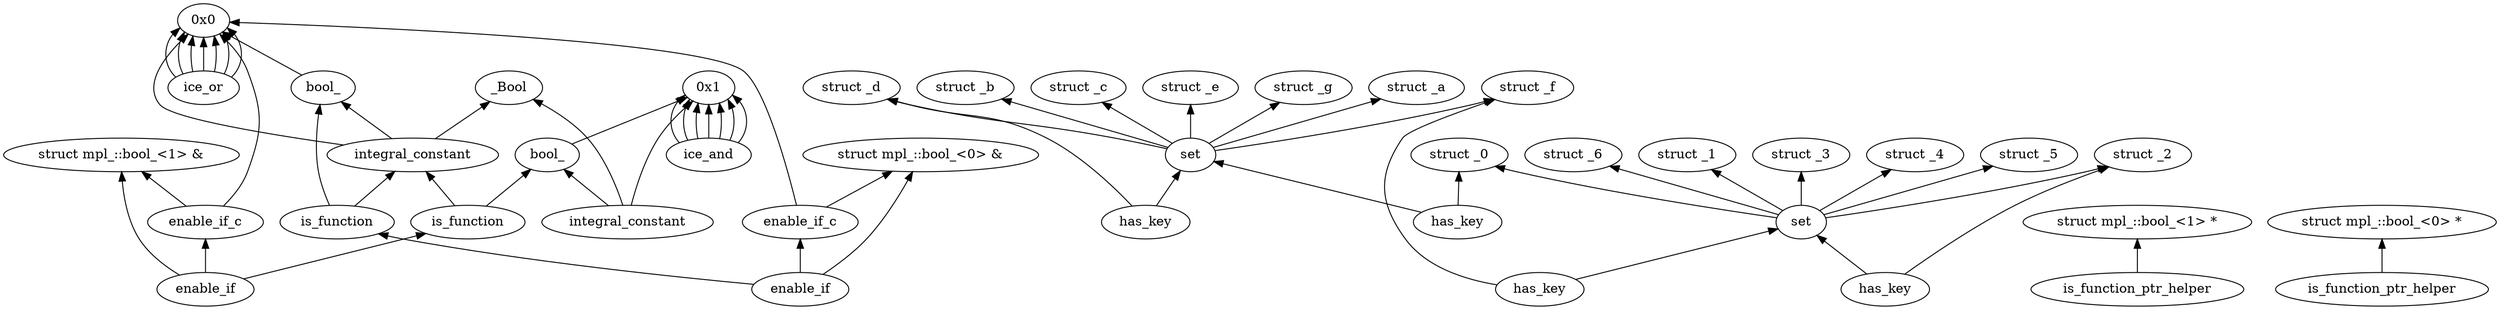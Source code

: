 digraph {
rankdir="BT";
n128569112[label="_Bool"];
n134286792[label="struct _0"];
n134287304[label="struct _1"];
n134287816[label="struct _2"];
n134288328[label="struct _3"];
n134294440[label="struct _4"];
n134294952[label="struct _5"];
n134295464[label="struct _6"];
n134295976[label="struct _a"];
n134296488[label="struct _b"];
n134297000[label="struct _c"];
n134297512[label="struct _d"];
n134298024[label="struct _e"];
n134298536[label="struct _f"];
n134299048[label="struct _g"];
n134323048[label="struct mpl_::bool_&lt;1&gt; &amp;"];
n134339744[label="struct mpl_::bool_&lt;1&gt; *"];
n134380472[label="struct mpl_::bool_&lt;0&gt; &amp;"];
n134396448[label="struct mpl_::bool_&lt;0&gt; *"];
n673603687[label="has_key"];
n6279636039[label="enable_if_c"];
n6346421017[label="enable_if"];
n6926119162[label="bool_"];
n61013312904[label="enable_if_c"];
n61083369923[label="is_function_ptr_helper"];
n61229632245[label="is_function"];
n61665570189[label="integral_constant"];
n62112335135[label="enable_if"];
n62321697761[label="bool_"];
n62485443383[label="has_key"];
n62727806885[label="set"];
n62889590763[label="ice_and"];
n63107267618[label="set"];
n63151828069[label="ice_or"];
n63220720421[label="has_key"];
n63662246059[label="is_function_ptr_helper"];
n63801353991[label="integral_constant"];
n63810946918[label="has_key"];
n64053670713[label="is_function"];
n81030972443[label="0x1"];
n81773484321[label="0x0"];

n673603687 -> n63107267618;
n673603687 -> n134286792;
n6279636039 -> n81773484321;
n6279636039 -> n134323048;
n6346421017 -> n64053670713;
n6346421017 -> n134380472;
n6346421017 -> n61013312904;
n6926119162 -> n81773484321;
n61013312904 -> n81773484321;
n61013312904 -> n134380472;
n61083369923 -> n134339744;
n61229632245 -> n62321697761;
n61229632245 -> n61665570189;
n61665570189 -> n128569112;
n61665570189 -> n81773484321;
n61665570189 -> n6926119162;
n62112335135 -> n61229632245;
n62112335135 -> n134323048;
n62112335135 -> n6279636039;
n62321697761 -> n81030972443;
n62485443383 -> n63107267618;
n62485443383 -> n134297512;
n62727806885 -> n134286792;
n62727806885 -> n134287304;
n62727806885 -> n134287816;
n62727806885 -> n134288328;
n62727806885 -> n134294440;
n62727806885 -> n134294952;
n62727806885 -> n134295464;
n62889590763 -> n81030972443;
n62889590763 -> n81030972443;
n62889590763 -> n81030972443;
n62889590763 -> n81030972443;
n62889590763 -> n81030972443;
n62889590763 -> n81030972443;
n62889590763 -> n81030972443;
n63107267618 -> n134295976;
n63107267618 -> n134296488;
n63107267618 -> n134297000;
n63107267618 -> n134297512;
n63107267618 -> n134298024;
n63107267618 -> n134298536;
n63107267618 -> n134299048;
n63151828069 -> n81773484321;
n63151828069 -> n81773484321;
n63151828069 -> n81773484321;
n63151828069 -> n81773484321;
n63151828069 -> n81773484321;
n63151828069 -> n81773484321;
n63151828069 -> n81773484321;
n63220720421 -> n62727806885;
n63220720421 -> n134287816;
n63662246059 -> n134396448;
n63801353991 -> n128569112;
n63801353991 -> n81030972443;
n63801353991 -> n62321697761;
n63810946918 -> n62727806885;
n63810946918 -> n134298536;
n64053670713 -> n6926119162;
n64053670713 -> n61665570189;

}
